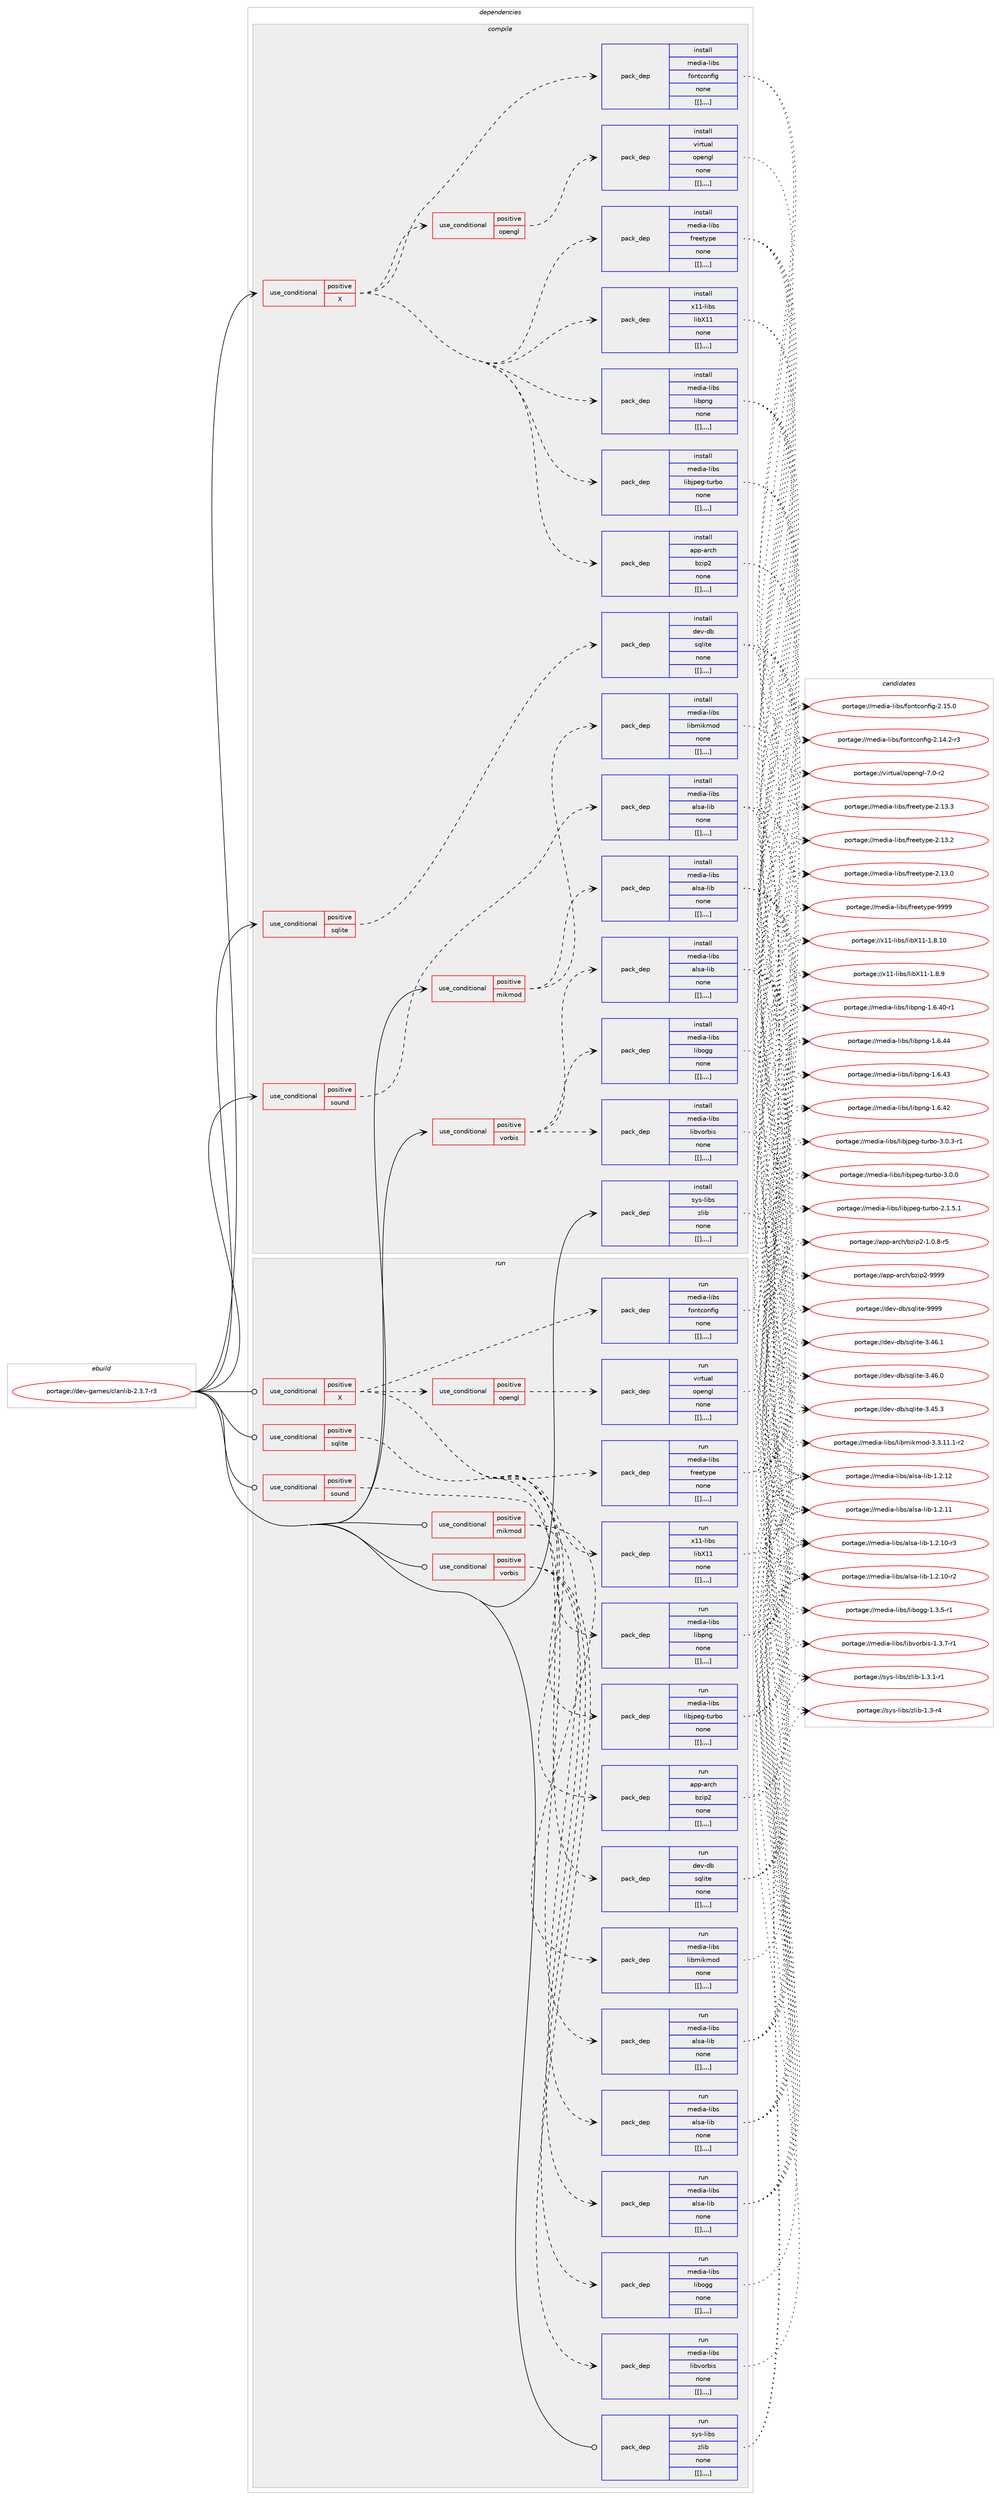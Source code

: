 digraph prolog {

# *************
# Graph options
# *************

newrank=true;
concentrate=true;
compound=true;
graph [rankdir=LR,fontname=Helvetica,fontsize=10,ranksep=1.5];#, ranksep=2.5, nodesep=0.2];
edge  [arrowhead=vee];
node  [fontname=Helvetica,fontsize=10];

# **********
# The ebuild
# **********

subgraph cluster_leftcol {
color=gray;
label=<<i>ebuild</i>>;
id [label="portage://dev-games/clanlib-2.3.7-r3", color=red, width=4, href="../dev-games/clanlib-2.3.7-r3.svg"];
}

# ****************
# The dependencies
# ****************

subgraph cluster_midcol {
color=gray;
label=<<i>dependencies</i>>;
subgraph cluster_compile {
fillcolor="#eeeeee";
style=filled;
label=<<i>compile</i>>;
subgraph cond20311 {
dependency75021 [label=<<TABLE BORDER="0" CELLBORDER="1" CELLSPACING="0" CELLPADDING="4"><TR><TD ROWSPAN="3" CELLPADDING="10">use_conditional</TD></TR><TR><TD>positive</TD></TR><TR><TD>X</TD></TR></TABLE>>, shape=none, color=red];
subgraph pack53765 {
dependency75022 [label=<<TABLE BORDER="0" CELLBORDER="1" CELLSPACING="0" CELLPADDING="4" WIDTH="220"><TR><TD ROWSPAN="6" CELLPADDING="30">pack_dep</TD></TR><TR><TD WIDTH="110">install</TD></TR><TR><TD>app-arch</TD></TR><TR><TD>bzip2</TD></TR><TR><TD>none</TD></TR><TR><TD>[[],,,,]</TD></TR></TABLE>>, shape=none, color=blue];
}
dependency75021:e -> dependency75022:w [weight=20,style="dashed",arrowhead="vee"];
subgraph pack53766 {
dependency75023 [label=<<TABLE BORDER="0" CELLBORDER="1" CELLSPACING="0" CELLPADDING="4" WIDTH="220"><TR><TD ROWSPAN="6" CELLPADDING="30">pack_dep</TD></TR><TR><TD WIDTH="110">install</TD></TR><TR><TD>media-libs</TD></TR><TR><TD>libpng</TD></TR><TR><TD>none</TD></TR><TR><TD>[[],,,,]</TD></TR></TABLE>>, shape=none, color=blue];
}
dependency75021:e -> dependency75023:w [weight=20,style="dashed",arrowhead="vee"];
subgraph pack53767 {
dependency75024 [label=<<TABLE BORDER="0" CELLBORDER="1" CELLSPACING="0" CELLPADDING="4" WIDTH="220"><TR><TD ROWSPAN="6" CELLPADDING="30">pack_dep</TD></TR><TR><TD WIDTH="110">install</TD></TR><TR><TD>media-libs</TD></TR><TR><TD>freetype</TD></TR><TR><TD>none</TD></TR><TR><TD>[[],,,,]</TD></TR></TABLE>>, shape=none, color=blue];
}
dependency75021:e -> dependency75024:w [weight=20,style="dashed",arrowhead="vee"];
subgraph pack53768 {
dependency75025 [label=<<TABLE BORDER="0" CELLBORDER="1" CELLSPACING="0" CELLPADDING="4" WIDTH="220"><TR><TD ROWSPAN="6" CELLPADDING="30">pack_dep</TD></TR><TR><TD WIDTH="110">install</TD></TR><TR><TD>media-libs</TD></TR><TR><TD>fontconfig</TD></TR><TR><TD>none</TD></TR><TR><TD>[[],,,,]</TD></TR></TABLE>>, shape=none, color=blue];
}
dependency75021:e -> dependency75025:w [weight=20,style="dashed",arrowhead="vee"];
subgraph pack53769 {
dependency75026 [label=<<TABLE BORDER="0" CELLBORDER="1" CELLSPACING="0" CELLPADDING="4" WIDTH="220"><TR><TD ROWSPAN="6" CELLPADDING="30">pack_dep</TD></TR><TR><TD WIDTH="110">install</TD></TR><TR><TD>media-libs</TD></TR><TR><TD>libjpeg-turbo</TD></TR><TR><TD>none</TD></TR><TR><TD>[[],,,,]</TD></TR></TABLE>>, shape=none, color=blue];
}
dependency75021:e -> dependency75026:w [weight=20,style="dashed",arrowhead="vee"];
subgraph pack53770 {
dependency75027 [label=<<TABLE BORDER="0" CELLBORDER="1" CELLSPACING="0" CELLPADDING="4" WIDTH="220"><TR><TD ROWSPAN="6" CELLPADDING="30">pack_dep</TD></TR><TR><TD WIDTH="110">install</TD></TR><TR><TD>x11-libs</TD></TR><TR><TD>libX11</TD></TR><TR><TD>none</TD></TR><TR><TD>[[],,,,]</TD></TR></TABLE>>, shape=none, color=blue];
}
dependency75021:e -> dependency75027:w [weight=20,style="dashed",arrowhead="vee"];
subgraph cond20312 {
dependency75028 [label=<<TABLE BORDER="0" CELLBORDER="1" CELLSPACING="0" CELLPADDING="4"><TR><TD ROWSPAN="3" CELLPADDING="10">use_conditional</TD></TR><TR><TD>positive</TD></TR><TR><TD>opengl</TD></TR></TABLE>>, shape=none, color=red];
subgraph pack53771 {
dependency75029 [label=<<TABLE BORDER="0" CELLBORDER="1" CELLSPACING="0" CELLPADDING="4" WIDTH="220"><TR><TD ROWSPAN="6" CELLPADDING="30">pack_dep</TD></TR><TR><TD WIDTH="110">install</TD></TR><TR><TD>virtual</TD></TR><TR><TD>opengl</TD></TR><TR><TD>none</TD></TR><TR><TD>[[],,,,]</TD></TR></TABLE>>, shape=none, color=blue];
}
dependency75028:e -> dependency75029:w [weight=20,style="dashed",arrowhead="vee"];
}
dependency75021:e -> dependency75028:w [weight=20,style="dashed",arrowhead="vee"];
}
id:e -> dependency75021:w [weight=20,style="solid",arrowhead="vee"];
subgraph cond20313 {
dependency75030 [label=<<TABLE BORDER="0" CELLBORDER="1" CELLSPACING="0" CELLPADDING="4"><TR><TD ROWSPAN="3" CELLPADDING="10">use_conditional</TD></TR><TR><TD>positive</TD></TR><TR><TD>mikmod</TD></TR></TABLE>>, shape=none, color=red];
subgraph pack53772 {
dependency75031 [label=<<TABLE BORDER="0" CELLBORDER="1" CELLSPACING="0" CELLPADDING="4" WIDTH="220"><TR><TD ROWSPAN="6" CELLPADDING="30">pack_dep</TD></TR><TR><TD WIDTH="110">install</TD></TR><TR><TD>media-libs</TD></TR><TR><TD>alsa-lib</TD></TR><TR><TD>none</TD></TR><TR><TD>[[],,,,]</TD></TR></TABLE>>, shape=none, color=blue];
}
dependency75030:e -> dependency75031:w [weight=20,style="dashed",arrowhead="vee"];
subgraph pack53773 {
dependency75032 [label=<<TABLE BORDER="0" CELLBORDER="1" CELLSPACING="0" CELLPADDING="4" WIDTH="220"><TR><TD ROWSPAN="6" CELLPADDING="30">pack_dep</TD></TR><TR><TD WIDTH="110">install</TD></TR><TR><TD>media-libs</TD></TR><TR><TD>libmikmod</TD></TR><TR><TD>none</TD></TR><TR><TD>[[],,,,]</TD></TR></TABLE>>, shape=none, color=blue];
}
dependency75030:e -> dependency75032:w [weight=20,style="dashed",arrowhead="vee"];
}
id:e -> dependency75030:w [weight=20,style="solid",arrowhead="vee"];
subgraph cond20314 {
dependency75033 [label=<<TABLE BORDER="0" CELLBORDER="1" CELLSPACING="0" CELLPADDING="4"><TR><TD ROWSPAN="3" CELLPADDING="10">use_conditional</TD></TR><TR><TD>positive</TD></TR><TR><TD>sound</TD></TR></TABLE>>, shape=none, color=red];
subgraph pack53774 {
dependency75034 [label=<<TABLE BORDER="0" CELLBORDER="1" CELLSPACING="0" CELLPADDING="4" WIDTH="220"><TR><TD ROWSPAN="6" CELLPADDING="30">pack_dep</TD></TR><TR><TD WIDTH="110">install</TD></TR><TR><TD>media-libs</TD></TR><TR><TD>alsa-lib</TD></TR><TR><TD>none</TD></TR><TR><TD>[[],,,,]</TD></TR></TABLE>>, shape=none, color=blue];
}
dependency75033:e -> dependency75034:w [weight=20,style="dashed",arrowhead="vee"];
}
id:e -> dependency75033:w [weight=20,style="solid",arrowhead="vee"];
subgraph cond20315 {
dependency75035 [label=<<TABLE BORDER="0" CELLBORDER="1" CELLSPACING="0" CELLPADDING="4"><TR><TD ROWSPAN="3" CELLPADDING="10">use_conditional</TD></TR><TR><TD>positive</TD></TR><TR><TD>sqlite</TD></TR></TABLE>>, shape=none, color=red];
subgraph pack53775 {
dependency75036 [label=<<TABLE BORDER="0" CELLBORDER="1" CELLSPACING="0" CELLPADDING="4" WIDTH="220"><TR><TD ROWSPAN="6" CELLPADDING="30">pack_dep</TD></TR><TR><TD WIDTH="110">install</TD></TR><TR><TD>dev-db</TD></TR><TR><TD>sqlite</TD></TR><TR><TD>none</TD></TR><TR><TD>[[],,,,]</TD></TR></TABLE>>, shape=none, color=blue];
}
dependency75035:e -> dependency75036:w [weight=20,style="dashed",arrowhead="vee"];
}
id:e -> dependency75035:w [weight=20,style="solid",arrowhead="vee"];
subgraph cond20316 {
dependency75037 [label=<<TABLE BORDER="0" CELLBORDER="1" CELLSPACING="0" CELLPADDING="4"><TR><TD ROWSPAN="3" CELLPADDING="10">use_conditional</TD></TR><TR><TD>positive</TD></TR><TR><TD>vorbis</TD></TR></TABLE>>, shape=none, color=red];
subgraph pack53776 {
dependency75038 [label=<<TABLE BORDER="0" CELLBORDER="1" CELLSPACING="0" CELLPADDING="4" WIDTH="220"><TR><TD ROWSPAN="6" CELLPADDING="30">pack_dep</TD></TR><TR><TD WIDTH="110">install</TD></TR><TR><TD>media-libs</TD></TR><TR><TD>alsa-lib</TD></TR><TR><TD>none</TD></TR><TR><TD>[[],,,,]</TD></TR></TABLE>>, shape=none, color=blue];
}
dependency75037:e -> dependency75038:w [weight=20,style="dashed",arrowhead="vee"];
subgraph pack53777 {
dependency75039 [label=<<TABLE BORDER="0" CELLBORDER="1" CELLSPACING="0" CELLPADDING="4" WIDTH="220"><TR><TD ROWSPAN="6" CELLPADDING="30">pack_dep</TD></TR><TR><TD WIDTH="110">install</TD></TR><TR><TD>media-libs</TD></TR><TR><TD>libogg</TD></TR><TR><TD>none</TD></TR><TR><TD>[[],,,,]</TD></TR></TABLE>>, shape=none, color=blue];
}
dependency75037:e -> dependency75039:w [weight=20,style="dashed",arrowhead="vee"];
subgraph pack53778 {
dependency75040 [label=<<TABLE BORDER="0" CELLBORDER="1" CELLSPACING="0" CELLPADDING="4" WIDTH="220"><TR><TD ROWSPAN="6" CELLPADDING="30">pack_dep</TD></TR><TR><TD WIDTH="110">install</TD></TR><TR><TD>media-libs</TD></TR><TR><TD>libvorbis</TD></TR><TR><TD>none</TD></TR><TR><TD>[[],,,,]</TD></TR></TABLE>>, shape=none, color=blue];
}
dependency75037:e -> dependency75040:w [weight=20,style="dashed",arrowhead="vee"];
}
id:e -> dependency75037:w [weight=20,style="solid",arrowhead="vee"];
subgraph pack53779 {
dependency75041 [label=<<TABLE BORDER="0" CELLBORDER="1" CELLSPACING="0" CELLPADDING="4" WIDTH="220"><TR><TD ROWSPAN="6" CELLPADDING="30">pack_dep</TD></TR><TR><TD WIDTH="110">install</TD></TR><TR><TD>sys-libs</TD></TR><TR><TD>zlib</TD></TR><TR><TD>none</TD></TR><TR><TD>[[],,,,]</TD></TR></TABLE>>, shape=none, color=blue];
}
id:e -> dependency75041:w [weight=20,style="solid",arrowhead="vee"];
}
subgraph cluster_compileandrun {
fillcolor="#eeeeee";
style=filled;
label=<<i>compile and run</i>>;
}
subgraph cluster_run {
fillcolor="#eeeeee";
style=filled;
label=<<i>run</i>>;
subgraph cond20317 {
dependency75042 [label=<<TABLE BORDER="0" CELLBORDER="1" CELLSPACING="0" CELLPADDING="4"><TR><TD ROWSPAN="3" CELLPADDING="10">use_conditional</TD></TR><TR><TD>positive</TD></TR><TR><TD>X</TD></TR></TABLE>>, shape=none, color=red];
subgraph pack53780 {
dependency75043 [label=<<TABLE BORDER="0" CELLBORDER="1" CELLSPACING="0" CELLPADDING="4" WIDTH="220"><TR><TD ROWSPAN="6" CELLPADDING="30">pack_dep</TD></TR><TR><TD WIDTH="110">run</TD></TR><TR><TD>app-arch</TD></TR><TR><TD>bzip2</TD></TR><TR><TD>none</TD></TR><TR><TD>[[],,,,]</TD></TR></TABLE>>, shape=none, color=blue];
}
dependency75042:e -> dependency75043:w [weight=20,style="dashed",arrowhead="vee"];
subgraph pack53781 {
dependency75044 [label=<<TABLE BORDER="0" CELLBORDER="1" CELLSPACING="0" CELLPADDING="4" WIDTH="220"><TR><TD ROWSPAN="6" CELLPADDING="30">pack_dep</TD></TR><TR><TD WIDTH="110">run</TD></TR><TR><TD>media-libs</TD></TR><TR><TD>libpng</TD></TR><TR><TD>none</TD></TR><TR><TD>[[],,,,]</TD></TR></TABLE>>, shape=none, color=blue];
}
dependency75042:e -> dependency75044:w [weight=20,style="dashed",arrowhead="vee"];
subgraph pack53782 {
dependency75045 [label=<<TABLE BORDER="0" CELLBORDER="1" CELLSPACING="0" CELLPADDING="4" WIDTH="220"><TR><TD ROWSPAN="6" CELLPADDING="30">pack_dep</TD></TR><TR><TD WIDTH="110">run</TD></TR><TR><TD>media-libs</TD></TR><TR><TD>freetype</TD></TR><TR><TD>none</TD></TR><TR><TD>[[],,,,]</TD></TR></TABLE>>, shape=none, color=blue];
}
dependency75042:e -> dependency75045:w [weight=20,style="dashed",arrowhead="vee"];
subgraph pack53783 {
dependency75046 [label=<<TABLE BORDER="0" CELLBORDER="1" CELLSPACING="0" CELLPADDING="4" WIDTH="220"><TR><TD ROWSPAN="6" CELLPADDING="30">pack_dep</TD></TR><TR><TD WIDTH="110">run</TD></TR><TR><TD>media-libs</TD></TR><TR><TD>fontconfig</TD></TR><TR><TD>none</TD></TR><TR><TD>[[],,,,]</TD></TR></TABLE>>, shape=none, color=blue];
}
dependency75042:e -> dependency75046:w [weight=20,style="dashed",arrowhead="vee"];
subgraph pack53784 {
dependency75047 [label=<<TABLE BORDER="0" CELLBORDER="1" CELLSPACING="0" CELLPADDING="4" WIDTH="220"><TR><TD ROWSPAN="6" CELLPADDING="30">pack_dep</TD></TR><TR><TD WIDTH="110">run</TD></TR><TR><TD>media-libs</TD></TR><TR><TD>libjpeg-turbo</TD></TR><TR><TD>none</TD></TR><TR><TD>[[],,,,]</TD></TR></TABLE>>, shape=none, color=blue];
}
dependency75042:e -> dependency75047:w [weight=20,style="dashed",arrowhead="vee"];
subgraph pack53785 {
dependency75048 [label=<<TABLE BORDER="0" CELLBORDER="1" CELLSPACING="0" CELLPADDING="4" WIDTH="220"><TR><TD ROWSPAN="6" CELLPADDING="30">pack_dep</TD></TR><TR><TD WIDTH="110">run</TD></TR><TR><TD>x11-libs</TD></TR><TR><TD>libX11</TD></TR><TR><TD>none</TD></TR><TR><TD>[[],,,,]</TD></TR></TABLE>>, shape=none, color=blue];
}
dependency75042:e -> dependency75048:w [weight=20,style="dashed",arrowhead="vee"];
subgraph cond20318 {
dependency75049 [label=<<TABLE BORDER="0" CELLBORDER="1" CELLSPACING="0" CELLPADDING="4"><TR><TD ROWSPAN="3" CELLPADDING="10">use_conditional</TD></TR><TR><TD>positive</TD></TR><TR><TD>opengl</TD></TR></TABLE>>, shape=none, color=red];
subgraph pack53786 {
dependency75050 [label=<<TABLE BORDER="0" CELLBORDER="1" CELLSPACING="0" CELLPADDING="4" WIDTH="220"><TR><TD ROWSPAN="6" CELLPADDING="30">pack_dep</TD></TR><TR><TD WIDTH="110">run</TD></TR><TR><TD>virtual</TD></TR><TR><TD>opengl</TD></TR><TR><TD>none</TD></TR><TR><TD>[[],,,,]</TD></TR></TABLE>>, shape=none, color=blue];
}
dependency75049:e -> dependency75050:w [weight=20,style="dashed",arrowhead="vee"];
}
dependency75042:e -> dependency75049:w [weight=20,style="dashed",arrowhead="vee"];
}
id:e -> dependency75042:w [weight=20,style="solid",arrowhead="odot"];
subgraph cond20319 {
dependency75051 [label=<<TABLE BORDER="0" CELLBORDER="1" CELLSPACING="0" CELLPADDING="4"><TR><TD ROWSPAN="3" CELLPADDING="10">use_conditional</TD></TR><TR><TD>positive</TD></TR><TR><TD>mikmod</TD></TR></TABLE>>, shape=none, color=red];
subgraph pack53787 {
dependency75052 [label=<<TABLE BORDER="0" CELLBORDER="1" CELLSPACING="0" CELLPADDING="4" WIDTH="220"><TR><TD ROWSPAN="6" CELLPADDING="30">pack_dep</TD></TR><TR><TD WIDTH="110">run</TD></TR><TR><TD>media-libs</TD></TR><TR><TD>alsa-lib</TD></TR><TR><TD>none</TD></TR><TR><TD>[[],,,,]</TD></TR></TABLE>>, shape=none, color=blue];
}
dependency75051:e -> dependency75052:w [weight=20,style="dashed",arrowhead="vee"];
subgraph pack53788 {
dependency75053 [label=<<TABLE BORDER="0" CELLBORDER="1" CELLSPACING="0" CELLPADDING="4" WIDTH="220"><TR><TD ROWSPAN="6" CELLPADDING="30">pack_dep</TD></TR><TR><TD WIDTH="110">run</TD></TR><TR><TD>media-libs</TD></TR><TR><TD>libmikmod</TD></TR><TR><TD>none</TD></TR><TR><TD>[[],,,,]</TD></TR></TABLE>>, shape=none, color=blue];
}
dependency75051:e -> dependency75053:w [weight=20,style="dashed",arrowhead="vee"];
}
id:e -> dependency75051:w [weight=20,style="solid",arrowhead="odot"];
subgraph cond20320 {
dependency75054 [label=<<TABLE BORDER="0" CELLBORDER="1" CELLSPACING="0" CELLPADDING="4"><TR><TD ROWSPAN="3" CELLPADDING="10">use_conditional</TD></TR><TR><TD>positive</TD></TR><TR><TD>sound</TD></TR></TABLE>>, shape=none, color=red];
subgraph pack53789 {
dependency75055 [label=<<TABLE BORDER="0" CELLBORDER="1" CELLSPACING="0" CELLPADDING="4" WIDTH="220"><TR><TD ROWSPAN="6" CELLPADDING="30">pack_dep</TD></TR><TR><TD WIDTH="110">run</TD></TR><TR><TD>media-libs</TD></TR><TR><TD>alsa-lib</TD></TR><TR><TD>none</TD></TR><TR><TD>[[],,,,]</TD></TR></TABLE>>, shape=none, color=blue];
}
dependency75054:e -> dependency75055:w [weight=20,style="dashed",arrowhead="vee"];
}
id:e -> dependency75054:w [weight=20,style="solid",arrowhead="odot"];
subgraph cond20321 {
dependency75056 [label=<<TABLE BORDER="0" CELLBORDER="1" CELLSPACING="0" CELLPADDING="4"><TR><TD ROWSPAN="3" CELLPADDING="10">use_conditional</TD></TR><TR><TD>positive</TD></TR><TR><TD>sqlite</TD></TR></TABLE>>, shape=none, color=red];
subgraph pack53790 {
dependency75057 [label=<<TABLE BORDER="0" CELLBORDER="1" CELLSPACING="0" CELLPADDING="4" WIDTH="220"><TR><TD ROWSPAN="6" CELLPADDING="30">pack_dep</TD></TR><TR><TD WIDTH="110">run</TD></TR><TR><TD>dev-db</TD></TR><TR><TD>sqlite</TD></TR><TR><TD>none</TD></TR><TR><TD>[[],,,,]</TD></TR></TABLE>>, shape=none, color=blue];
}
dependency75056:e -> dependency75057:w [weight=20,style="dashed",arrowhead="vee"];
}
id:e -> dependency75056:w [weight=20,style="solid",arrowhead="odot"];
subgraph cond20322 {
dependency75058 [label=<<TABLE BORDER="0" CELLBORDER="1" CELLSPACING="0" CELLPADDING="4"><TR><TD ROWSPAN="3" CELLPADDING="10">use_conditional</TD></TR><TR><TD>positive</TD></TR><TR><TD>vorbis</TD></TR></TABLE>>, shape=none, color=red];
subgraph pack53791 {
dependency75059 [label=<<TABLE BORDER="0" CELLBORDER="1" CELLSPACING="0" CELLPADDING="4" WIDTH="220"><TR><TD ROWSPAN="6" CELLPADDING="30">pack_dep</TD></TR><TR><TD WIDTH="110">run</TD></TR><TR><TD>media-libs</TD></TR><TR><TD>alsa-lib</TD></TR><TR><TD>none</TD></TR><TR><TD>[[],,,,]</TD></TR></TABLE>>, shape=none, color=blue];
}
dependency75058:e -> dependency75059:w [weight=20,style="dashed",arrowhead="vee"];
subgraph pack53792 {
dependency75060 [label=<<TABLE BORDER="0" CELLBORDER="1" CELLSPACING="0" CELLPADDING="4" WIDTH="220"><TR><TD ROWSPAN="6" CELLPADDING="30">pack_dep</TD></TR><TR><TD WIDTH="110">run</TD></TR><TR><TD>media-libs</TD></TR><TR><TD>libogg</TD></TR><TR><TD>none</TD></TR><TR><TD>[[],,,,]</TD></TR></TABLE>>, shape=none, color=blue];
}
dependency75058:e -> dependency75060:w [weight=20,style="dashed",arrowhead="vee"];
subgraph pack53793 {
dependency75061 [label=<<TABLE BORDER="0" CELLBORDER="1" CELLSPACING="0" CELLPADDING="4" WIDTH="220"><TR><TD ROWSPAN="6" CELLPADDING="30">pack_dep</TD></TR><TR><TD WIDTH="110">run</TD></TR><TR><TD>media-libs</TD></TR><TR><TD>libvorbis</TD></TR><TR><TD>none</TD></TR><TR><TD>[[],,,,]</TD></TR></TABLE>>, shape=none, color=blue];
}
dependency75058:e -> dependency75061:w [weight=20,style="dashed",arrowhead="vee"];
}
id:e -> dependency75058:w [weight=20,style="solid",arrowhead="odot"];
subgraph pack53794 {
dependency75062 [label=<<TABLE BORDER="0" CELLBORDER="1" CELLSPACING="0" CELLPADDING="4" WIDTH="220"><TR><TD ROWSPAN="6" CELLPADDING="30">pack_dep</TD></TR><TR><TD WIDTH="110">run</TD></TR><TR><TD>sys-libs</TD></TR><TR><TD>zlib</TD></TR><TR><TD>none</TD></TR><TR><TD>[[],,,,]</TD></TR></TABLE>>, shape=none, color=blue];
}
id:e -> dependency75062:w [weight=20,style="solid",arrowhead="odot"];
}
}

# **************
# The candidates
# **************

subgraph cluster_choices {
rank=same;
color=gray;
label=<<i>candidates</i>>;

subgraph choice53765 {
color=black;
nodesep=1;
choice971121124597114991044798122105112504557575757 [label="portage://app-arch/bzip2-9999", color=red, width=4,href="../app-arch/bzip2-9999.svg"];
choice971121124597114991044798122105112504549464846564511453 [label="portage://app-arch/bzip2-1.0.8-r5", color=red, width=4,href="../app-arch/bzip2-1.0.8-r5.svg"];
dependency75022:e -> choice971121124597114991044798122105112504557575757:w [style=dotted,weight="100"];
dependency75022:e -> choice971121124597114991044798122105112504549464846564511453:w [style=dotted,weight="100"];
}
subgraph choice53766 {
color=black;
nodesep=1;
choice109101100105974510810598115471081059811211010345494654465252 [label="portage://media-libs/libpng-1.6.44", color=red, width=4,href="../media-libs/libpng-1.6.44.svg"];
choice109101100105974510810598115471081059811211010345494654465251 [label="portage://media-libs/libpng-1.6.43", color=red, width=4,href="../media-libs/libpng-1.6.43.svg"];
choice109101100105974510810598115471081059811211010345494654465250 [label="portage://media-libs/libpng-1.6.42", color=red, width=4,href="../media-libs/libpng-1.6.42.svg"];
choice1091011001059745108105981154710810598112110103454946544652484511449 [label="portage://media-libs/libpng-1.6.40-r1", color=red, width=4,href="../media-libs/libpng-1.6.40-r1.svg"];
dependency75023:e -> choice109101100105974510810598115471081059811211010345494654465252:w [style=dotted,weight="100"];
dependency75023:e -> choice109101100105974510810598115471081059811211010345494654465251:w [style=dotted,weight="100"];
dependency75023:e -> choice109101100105974510810598115471081059811211010345494654465250:w [style=dotted,weight="100"];
dependency75023:e -> choice1091011001059745108105981154710810598112110103454946544652484511449:w [style=dotted,weight="100"];
}
subgraph choice53767 {
color=black;
nodesep=1;
choice109101100105974510810598115471021141011011161211121014557575757 [label="portage://media-libs/freetype-9999", color=red, width=4,href="../media-libs/freetype-9999.svg"];
choice1091011001059745108105981154710211410110111612111210145504649514651 [label="portage://media-libs/freetype-2.13.3", color=red, width=4,href="../media-libs/freetype-2.13.3.svg"];
choice1091011001059745108105981154710211410110111612111210145504649514650 [label="portage://media-libs/freetype-2.13.2", color=red, width=4,href="../media-libs/freetype-2.13.2.svg"];
choice1091011001059745108105981154710211410110111612111210145504649514648 [label="portage://media-libs/freetype-2.13.0", color=red, width=4,href="../media-libs/freetype-2.13.0.svg"];
dependency75024:e -> choice109101100105974510810598115471021141011011161211121014557575757:w [style=dotted,weight="100"];
dependency75024:e -> choice1091011001059745108105981154710211410110111612111210145504649514651:w [style=dotted,weight="100"];
dependency75024:e -> choice1091011001059745108105981154710211410110111612111210145504649514650:w [style=dotted,weight="100"];
dependency75024:e -> choice1091011001059745108105981154710211410110111612111210145504649514648:w [style=dotted,weight="100"];
}
subgraph choice53768 {
color=black;
nodesep=1;
choice109101100105974510810598115471021111101169911111010210510345504649534648 [label="portage://media-libs/fontconfig-2.15.0", color=red, width=4,href="../media-libs/fontconfig-2.15.0.svg"];
choice1091011001059745108105981154710211111011699111110102105103455046495246504511451 [label="portage://media-libs/fontconfig-2.14.2-r3", color=red, width=4,href="../media-libs/fontconfig-2.14.2-r3.svg"];
dependency75025:e -> choice109101100105974510810598115471021111101169911111010210510345504649534648:w [style=dotted,weight="100"];
dependency75025:e -> choice1091011001059745108105981154710211111011699111110102105103455046495246504511451:w [style=dotted,weight="100"];
}
subgraph choice53769 {
color=black;
nodesep=1;
choice109101100105974510810598115471081059810611210110345116117114981114551464846514511449 [label="portage://media-libs/libjpeg-turbo-3.0.3-r1", color=red, width=4,href="../media-libs/libjpeg-turbo-3.0.3-r1.svg"];
choice10910110010597451081059811547108105981061121011034511611711498111455146484648 [label="portage://media-libs/libjpeg-turbo-3.0.0", color=red, width=4,href="../media-libs/libjpeg-turbo-3.0.0.svg"];
choice109101100105974510810598115471081059810611210110345116117114981114550464946534649 [label="portage://media-libs/libjpeg-turbo-2.1.5.1", color=red, width=4,href="../media-libs/libjpeg-turbo-2.1.5.1.svg"];
dependency75026:e -> choice109101100105974510810598115471081059810611210110345116117114981114551464846514511449:w [style=dotted,weight="100"];
dependency75026:e -> choice10910110010597451081059811547108105981061121011034511611711498111455146484648:w [style=dotted,weight="100"];
dependency75026:e -> choice109101100105974510810598115471081059810611210110345116117114981114550464946534649:w [style=dotted,weight="100"];
}
subgraph choice53770 {
color=black;
nodesep=1;
choice12049494510810598115471081059888494945494656464948 [label="portage://x11-libs/libX11-1.8.10", color=red, width=4,href="../x11-libs/libX11-1.8.10.svg"];
choice120494945108105981154710810598884949454946564657 [label="portage://x11-libs/libX11-1.8.9", color=red, width=4,href="../x11-libs/libX11-1.8.9.svg"];
dependency75027:e -> choice12049494510810598115471081059888494945494656464948:w [style=dotted,weight="100"];
dependency75027:e -> choice120494945108105981154710810598884949454946564657:w [style=dotted,weight="100"];
}
subgraph choice53771 {
color=black;
nodesep=1;
choice1181051141161179710847111112101110103108455546484511450 [label="portage://virtual/opengl-7.0-r2", color=red, width=4,href="../virtual/opengl-7.0-r2.svg"];
dependency75029:e -> choice1181051141161179710847111112101110103108455546484511450:w [style=dotted,weight="100"];
}
subgraph choice53772 {
color=black;
nodesep=1;
choice109101100105974510810598115479710811597451081059845494650464950 [label="portage://media-libs/alsa-lib-1.2.12", color=red, width=4,href="../media-libs/alsa-lib-1.2.12.svg"];
choice109101100105974510810598115479710811597451081059845494650464949 [label="portage://media-libs/alsa-lib-1.2.11", color=red, width=4,href="../media-libs/alsa-lib-1.2.11.svg"];
choice1091011001059745108105981154797108115974510810598454946504649484511451 [label="portage://media-libs/alsa-lib-1.2.10-r3", color=red, width=4,href="../media-libs/alsa-lib-1.2.10-r3.svg"];
choice1091011001059745108105981154797108115974510810598454946504649484511450 [label="portage://media-libs/alsa-lib-1.2.10-r2", color=red, width=4,href="../media-libs/alsa-lib-1.2.10-r2.svg"];
dependency75031:e -> choice109101100105974510810598115479710811597451081059845494650464950:w [style=dotted,weight="100"];
dependency75031:e -> choice109101100105974510810598115479710811597451081059845494650464949:w [style=dotted,weight="100"];
dependency75031:e -> choice1091011001059745108105981154797108115974510810598454946504649484511451:w [style=dotted,weight="100"];
dependency75031:e -> choice1091011001059745108105981154797108115974510810598454946504649484511450:w [style=dotted,weight="100"];
}
subgraph choice53773 {
color=black;
nodesep=1;
choice10910110010597451081059811547108105981091051071091111004551465146494946494511450 [label="portage://media-libs/libmikmod-3.3.11.1-r2", color=red, width=4,href="../media-libs/libmikmod-3.3.11.1-r2.svg"];
dependency75032:e -> choice10910110010597451081059811547108105981091051071091111004551465146494946494511450:w [style=dotted,weight="100"];
}
subgraph choice53774 {
color=black;
nodesep=1;
choice109101100105974510810598115479710811597451081059845494650464950 [label="portage://media-libs/alsa-lib-1.2.12", color=red, width=4,href="../media-libs/alsa-lib-1.2.12.svg"];
choice109101100105974510810598115479710811597451081059845494650464949 [label="portage://media-libs/alsa-lib-1.2.11", color=red, width=4,href="../media-libs/alsa-lib-1.2.11.svg"];
choice1091011001059745108105981154797108115974510810598454946504649484511451 [label="portage://media-libs/alsa-lib-1.2.10-r3", color=red, width=4,href="../media-libs/alsa-lib-1.2.10-r3.svg"];
choice1091011001059745108105981154797108115974510810598454946504649484511450 [label="portage://media-libs/alsa-lib-1.2.10-r2", color=red, width=4,href="../media-libs/alsa-lib-1.2.10-r2.svg"];
dependency75034:e -> choice109101100105974510810598115479710811597451081059845494650464950:w [style=dotted,weight="100"];
dependency75034:e -> choice109101100105974510810598115479710811597451081059845494650464949:w [style=dotted,weight="100"];
dependency75034:e -> choice1091011001059745108105981154797108115974510810598454946504649484511451:w [style=dotted,weight="100"];
dependency75034:e -> choice1091011001059745108105981154797108115974510810598454946504649484511450:w [style=dotted,weight="100"];
}
subgraph choice53775 {
color=black;
nodesep=1;
choice1001011184510098471151131081051161014557575757 [label="portage://dev-db/sqlite-9999", color=red, width=4,href="../dev-db/sqlite-9999.svg"];
choice10010111845100984711511310810511610145514652544649 [label="portage://dev-db/sqlite-3.46.1", color=red, width=4,href="../dev-db/sqlite-3.46.1.svg"];
choice10010111845100984711511310810511610145514652544648 [label="portage://dev-db/sqlite-3.46.0", color=red, width=4,href="../dev-db/sqlite-3.46.0.svg"];
choice10010111845100984711511310810511610145514652534651 [label="portage://dev-db/sqlite-3.45.3", color=red, width=4,href="../dev-db/sqlite-3.45.3.svg"];
dependency75036:e -> choice1001011184510098471151131081051161014557575757:w [style=dotted,weight="100"];
dependency75036:e -> choice10010111845100984711511310810511610145514652544649:w [style=dotted,weight="100"];
dependency75036:e -> choice10010111845100984711511310810511610145514652544648:w [style=dotted,weight="100"];
dependency75036:e -> choice10010111845100984711511310810511610145514652534651:w [style=dotted,weight="100"];
}
subgraph choice53776 {
color=black;
nodesep=1;
choice109101100105974510810598115479710811597451081059845494650464950 [label="portage://media-libs/alsa-lib-1.2.12", color=red, width=4,href="../media-libs/alsa-lib-1.2.12.svg"];
choice109101100105974510810598115479710811597451081059845494650464949 [label="portage://media-libs/alsa-lib-1.2.11", color=red, width=4,href="../media-libs/alsa-lib-1.2.11.svg"];
choice1091011001059745108105981154797108115974510810598454946504649484511451 [label="portage://media-libs/alsa-lib-1.2.10-r3", color=red, width=4,href="../media-libs/alsa-lib-1.2.10-r3.svg"];
choice1091011001059745108105981154797108115974510810598454946504649484511450 [label="portage://media-libs/alsa-lib-1.2.10-r2", color=red, width=4,href="../media-libs/alsa-lib-1.2.10-r2.svg"];
dependency75038:e -> choice109101100105974510810598115479710811597451081059845494650464950:w [style=dotted,weight="100"];
dependency75038:e -> choice109101100105974510810598115479710811597451081059845494650464949:w [style=dotted,weight="100"];
dependency75038:e -> choice1091011001059745108105981154797108115974510810598454946504649484511451:w [style=dotted,weight="100"];
dependency75038:e -> choice1091011001059745108105981154797108115974510810598454946504649484511450:w [style=dotted,weight="100"];
}
subgraph choice53777 {
color=black;
nodesep=1;
choice10910110010597451081059811547108105981111031034549465146534511449 [label="portage://media-libs/libogg-1.3.5-r1", color=red, width=4,href="../media-libs/libogg-1.3.5-r1.svg"];
dependency75039:e -> choice10910110010597451081059811547108105981111031034549465146534511449:w [style=dotted,weight="100"];
}
subgraph choice53778 {
color=black;
nodesep=1;
choice1091011001059745108105981154710810598118111114981051154549465146554511449 [label="portage://media-libs/libvorbis-1.3.7-r1", color=red, width=4,href="../media-libs/libvorbis-1.3.7-r1.svg"];
dependency75040:e -> choice1091011001059745108105981154710810598118111114981051154549465146554511449:w [style=dotted,weight="100"];
}
subgraph choice53779 {
color=black;
nodesep=1;
choice115121115451081059811547122108105984549465146494511449 [label="portage://sys-libs/zlib-1.3.1-r1", color=red, width=4,href="../sys-libs/zlib-1.3.1-r1.svg"];
choice11512111545108105981154712210810598454946514511452 [label="portage://sys-libs/zlib-1.3-r4", color=red, width=4,href="../sys-libs/zlib-1.3-r4.svg"];
dependency75041:e -> choice115121115451081059811547122108105984549465146494511449:w [style=dotted,weight="100"];
dependency75041:e -> choice11512111545108105981154712210810598454946514511452:w [style=dotted,weight="100"];
}
subgraph choice53780 {
color=black;
nodesep=1;
choice971121124597114991044798122105112504557575757 [label="portage://app-arch/bzip2-9999", color=red, width=4,href="../app-arch/bzip2-9999.svg"];
choice971121124597114991044798122105112504549464846564511453 [label="portage://app-arch/bzip2-1.0.8-r5", color=red, width=4,href="../app-arch/bzip2-1.0.8-r5.svg"];
dependency75043:e -> choice971121124597114991044798122105112504557575757:w [style=dotted,weight="100"];
dependency75043:e -> choice971121124597114991044798122105112504549464846564511453:w [style=dotted,weight="100"];
}
subgraph choice53781 {
color=black;
nodesep=1;
choice109101100105974510810598115471081059811211010345494654465252 [label="portage://media-libs/libpng-1.6.44", color=red, width=4,href="../media-libs/libpng-1.6.44.svg"];
choice109101100105974510810598115471081059811211010345494654465251 [label="portage://media-libs/libpng-1.6.43", color=red, width=4,href="../media-libs/libpng-1.6.43.svg"];
choice109101100105974510810598115471081059811211010345494654465250 [label="portage://media-libs/libpng-1.6.42", color=red, width=4,href="../media-libs/libpng-1.6.42.svg"];
choice1091011001059745108105981154710810598112110103454946544652484511449 [label="portage://media-libs/libpng-1.6.40-r1", color=red, width=4,href="../media-libs/libpng-1.6.40-r1.svg"];
dependency75044:e -> choice109101100105974510810598115471081059811211010345494654465252:w [style=dotted,weight="100"];
dependency75044:e -> choice109101100105974510810598115471081059811211010345494654465251:w [style=dotted,weight="100"];
dependency75044:e -> choice109101100105974510810598115471081059811211010345494654465250:w [style=dotted,weight="100"];
dependency75044:e -> choice1091011001059745108105981154710810598112110103454946544652484511449:w [style=dotted,weight="100"];
}
subgraph choice53782 {
color=black;
nodesep=1;
choice109101100105974510810598115471021141011011161211121014557575757 [label="portage://media-libs/freetype-9999", color=red, width=4,href="../media-libs/freetype-9999.svg"];
choice1091011001059745108105981154710211410110111612111210145504649514651 [label="portage://media-libs/freetype-2.13.3", color=red, width=4,href="../media-libs/freetype-2.13.3.svg"];
choice1091011001059745108105981154710211410110111612111210145504649514650 [label="portage://media-libs/freetype-2.13.2", color=red, width=4,href="../media-libs/freetype-2.13.2.svg"];
choice1091011001059745108105981154710211410110111612111210145504649514648 [label="portage://media-libs/freetype-2.13.0", color=red, width=4,href="../media-libs/freetype-2.13.0.svg"];
dependency75045:e -> choice109101100105974510810598115471021141011011161211121014557575757:w [style=dotted,weight="100"];
dependency75045:e -> choice1091011001059745108105981154710211410110111612111210145504649514651:w [style=dotted,weight="100"];
dependency75045:e -> choice1091011001059745108105981154710211410110111612111210145504649514650:w [style=dotted,weight="100"];
dependency75045:e -> choice1091011001059745108105981154710211410110111612111210145504649514648:w [style=dotted,weight="100"];
}
subgraph choice53783 {
color=black;
nodesep=1;
choice109101100105974510810598115471021111101169911111010210510345504649534648 [label="portage://media-libs/fontconfig-2.15.0", color=red, width=4,href="../media-libs/fontconfig-2.15.0.svg"];
choice1091011001059745108105981154710211111011699111110102105103455046495246504511451 [label="portage://media-libs/fontconfig-2.14.2-r3", color=red, width=4,href="../media-libs/fontconfig-2.14.2-r3.svg"];
dependency75046:e -> choice109101100105974510810598115471021111101169911111010210510345504649534648:w [style=dotted,weight="100"];
dependency75046:e -> choice1091011001059745108105981154710211111011699111110102105103455046495246504511451:w [style=dotted,weight="100"];
}
subgraph choice53784 {
color=black;
nodesep=1;
choice109101100105974510810598115471081059810611210110345116117114981114551464846514511449 [label="portage://media-libs/libjpeg-turbo-3.0.3-r1", color=red, width=4,href="../media-libs/libjpeg-turbo-3.0.3-r1.svg"];
choice10910110010597451081059811547108105981061121011034511611711498111455146484648 [label="portage://media-libs/libjpeg-turbo-3.0.0", color=red, width=4,href="../media-libs/libjpeg-turbo-3.0.0.svg"];
choice109101100105974510810598115471081059810611210110345116117114981114550464946534649 [label="portage://media-libs/libjpeg-turbo-2.1.5.1", color=red, width=4,href="../media-libs/libjpeg-turbo-2.1.5.1.svg"];
dependency75047:e -> choice109101100105974510810598115471081059810611210110345116117114981114551464846514511449:w [style=dotted,weight="100"];
dependency75047:e -> choice10910110010597451081059811547108105981061121011034511611711498111455146484648:w [style=dotted,weight="100"];
dependency75047:e -> choice109101100105974510810598115471081059810611210110345116117114981114550464946534649:w [style=dotted,weight="100"];
}
subgraph choice53785 {
color=black;
nodesep=1;
choice12049494510810598115471081059888494945494656464948 [label="portage://x11-libs/libX11-1.8.10", color=red, width=4,href="../x11-libs/libX11-1.8.10.svg"];
choice120494945108105981154710810598884949454946564657 [label="portage://x11-libs/libX11-1.8.9", color=red, width=4,href="../x11-libs/libX11-1.8.9.svg"];
dependency75048:e -> choice12049494510810598115471081059888494945494656464948:w [style=dotted,weight="100"];
dependency75048:e -> choice120494945108105981154710810598884949454946564657:w [style=dotted,weight="100"];
}
subgraph choice53786 {
color=black;
nodesep=1;
choice1181051141161179710847111112101110103108455546484511450 [label="portage://virtual/opengl-7.0-r2", color=red, width=4,href="../virtual/opengl-7.0-r2.svg"];
dependency75050:e -> choice1181051141161179710847111112101110103108455546484511450:w [style=dotted,weight="100"];
}
subgraph choice53787 {
color=black;
nodesep=1;
choice109101100105974510810598115479710811597451081059845494650464950 [label="portage://media-libs/alsa-lib-1.2.12", color=red, width=4,href="../media-libs/alsa-lib-1.2.12.svg"];
choice109101100105974510810598115479710811597451081059845494650464949 [label="portage://media-libs/alsa-lib-1.2.11", color=red, width=4,href="../media-libs/alsa-lib-1.2.11.svg"];
choice1091011001059745108105981154797108115974510810598454946504649484511451 [label="portage://media-libs/alsa-lib-1.2.10-r3", color=red, width=4,href="../media-libs/alsa-lib-1.2.10-r3.svg"];
choice1091011001059745108105981154797108115974510810598454946504649484511450 [label="portage://media-libs/alsa-lib-1.2.10-r2", color=red, width=4,href="../media-libs/alsa-lib-1.2.10-r2.svg"];
dependency75052:e -> choice109101100105974510810598115479710811597451081059845494650464950:w [style=dotted,weight="100"];
dependency75052:e -> choice109101100105974510810598115479710811597451081059845494650464949:w [style=dotted,weight="100"];
dependency75052:e -> choice1091011001059745108105981154797108115974510810598454946504649484511451:w [style=dotted,weight="100"];
dependency75052:e -> choice1091011001059745108105981154797108115974510810598454946504649484511450:w [style=dotted,weight="100"];
}
subgraph choice53788 {
color=black;
nodesep=1;
choice10910110010597451081059811547108105981091051071091111004551465146494946494511450 [label="portage://media-libs/libmikmod-3.3.11.1-r2", color=red, width=4,href="../media-libs/libmikmod-3.3.11.1-r2.svg"];
dependency75053:e -> choice10910110010597451081059811547108105981091051071091111004551465146494946494511450:w [style=dotted,weight="100"];
}
subgraph choice53789 {
color=black;
nodesep=1;
choice109101100105974510810598115479710811597451081059845494650464950 [label="portage://media-libs/alsa-lib-1.2.12", color=red, width=4,href="../media-libs/alsa-lib-1.2.12.svg"];
choice109101100105974510810598115479710811597451081059845494650464949 [label="portage://media-libs/alsa-lib-1.2.11", color=red, width=4,href="../media-libs/alsa-lib-1.2.11.svg"];
choice1091011001059745108105981154797108115974510810598454946504649484511451 [label="portage://media-libs/alsa-lib-1.2.10-r3", color=red, width=4,href="../media-libs/alsa-lib-1.2.10-r3.svg"];
choice1091011001059745108105981154797108115974510810598454946504649484511450 [label="portage://media-libs/alsa-lib-1.2.10-r2", color=red, width=4,href="../media-libs/alsa-lib-1.2.10-r2.svg"];
dependency75055:e -> choice109101100105974510810598115479710811597451081059845494650464950:w [style=dotted,weight="100"];
dependency75055:e -> choice109101100105974510810598115479710811597451081059845494650464949:w [style=dotted,weight="100"];
dependency75055:e -> choice1091011001059745108105981154797108115974510810598454946504649484511451:w [style=dotted,weight="100"];
dependency75055:e -> choice1091011001059745108105981154797108115974510810598454946504649484511450:w [style=dotted,weight="100"];
}
subgraph choice53790 {
color=black;
nodesep=1;
choice1001011184510098471151131081051161014557575757 [label="portage://dev-db/sqlite-9999", color=red, width=4,href="../dev-db/sqlite-9999.svg"];
choice10010111845100984711511310810511610145514652544649 [label="portage://dev-db/sqlite-3.46.1", color=red, width=4,href="../dev-db/sqlite-3.46.1.svg"];
choice10010111845100984711511310810511610145514652544648 [label="portage://dev-db/sqlite-3.46.0", color=red, width=4,href="../dev-db/sqlite-3.46.0.svg"];
choice10010111845100984711511310810511610145514652534651 [label="portage://dev-db/sqlite-3.45.3", color=red, width=4,href="../dev-db/sqlite-3.45.3.svg"];
dependency75057:e -> choice1001011184510098471151131081051161014557575757:w [style=dotted,weight="100"];
dependency75057:e -> choice10010111845100984711511310810511610145514652544649:w [style=dotted,weight="100"];
dependency75057:e -> choice10010111845100984711511310810511610145514652544648:w [style=dotted,weight="100"];
dependency75057:e -> choice10010111845100984711511310810511610145514652534651:w [style=dotted,weight="100"];
}
subgraph choice53791 {
color=black;
nodesep=1;
choice109101100105974510810598115479710811597451081059845494650464950 [label="portage://media-libs/alsa-lib-1.2.12", color=red, width=4,href="../media-libs/alsa-lib-1.2.12.svg"];
choice109101100105974510810598115479710811597451081059845494650464949 [label="portage://media-libs/alsa-lib-1.2.11", color=red, width=4,href="../media-libs/alsa-lib-1.2.11.svg"];
choice1091011001059745108105981154797108115974510810598454946504649484511451 [label="portage://media-libs/alsa-lib-1.2.10-r3", color=red, width=4,href="../media-libs/alsa-lib-1.2.10-r3.svg"];
choice1091011001059745108105981154797108115974510810598454946504649484511450 [label="portage://media-libs/alsa-lib-1.2.10-r2", color=red, width=4,href="../media-libs/alsa-lib-1.2.10-r2.svg"];
dependency75059:e -> choice109101100105974510810598115479710811597451081059845494650464950:w [style=dotted,weight="100"];
dependency75059:e -> choice109101100105974510810598115479710811597451081059845494650464949:w [style=dotted,weight="100"];
dependency75059:e -> choice1091011001059745108105981154797108115974510810598454946504649484511451:w [style=dotted,weight="100"];
dependency75059:e -> choice1091011001059745108105981154797108115974510810598454946504649484511450:w [style=dotted,weight="100"];
}
subgraph choice53792 {
color=black;
nodesep=1;
choice10910110010597451081059811547108105981111031034549465146534511449 [label="portage://media-libs/libogg-1.3.5-r1", color=red, width=4,href="../media-libs/libogg-1.3.5-r1.svg"];
dependency75060:e -> choice10910110010597451081059811547108105981111031034549465146534511449:w [style=dotted,weight="100"];
}
subgraph choice53793 {
color=black;
nodesep=1;
choice1091011001059745108105981154710810598118111114981051154549465146554511449 [label="portage://media-libs/libvorbis-1.3.7-r1", color=red, width=4,href="../media-libs/libvorbis-1.3.7-r1.svg"];
dependency75061:e -> choice1091011001059745108105981154710810598118111114981051154549465146554511449:w [style=dotted,weight="100"];
}
subgraph choice53794 {
color=black;
nodesep=1;
choice115121115451081059811547122108105984549465146494511449 [label="portage://sys-libs/zlib-1.3.1-r1", color=red, width=4,href="../sys-libs/zlib-1.3.1-r1.svg"];
choice11512111545108105981154712210810598454946514511452 [label="portage://sys-libs/zlib-1.3-r4", color=red, width=4,href="../sys-libs/zlib-1.3-r4.svg"];
dependency75062:e -> choice115121115451081059811547122108105984549465146494511449:w [style=dotted,weight="100"];
dependency75062:e -> choice11512111545108105981154712210810598454946514511452:w [style=dotted,weight="100"];
}
}

}
